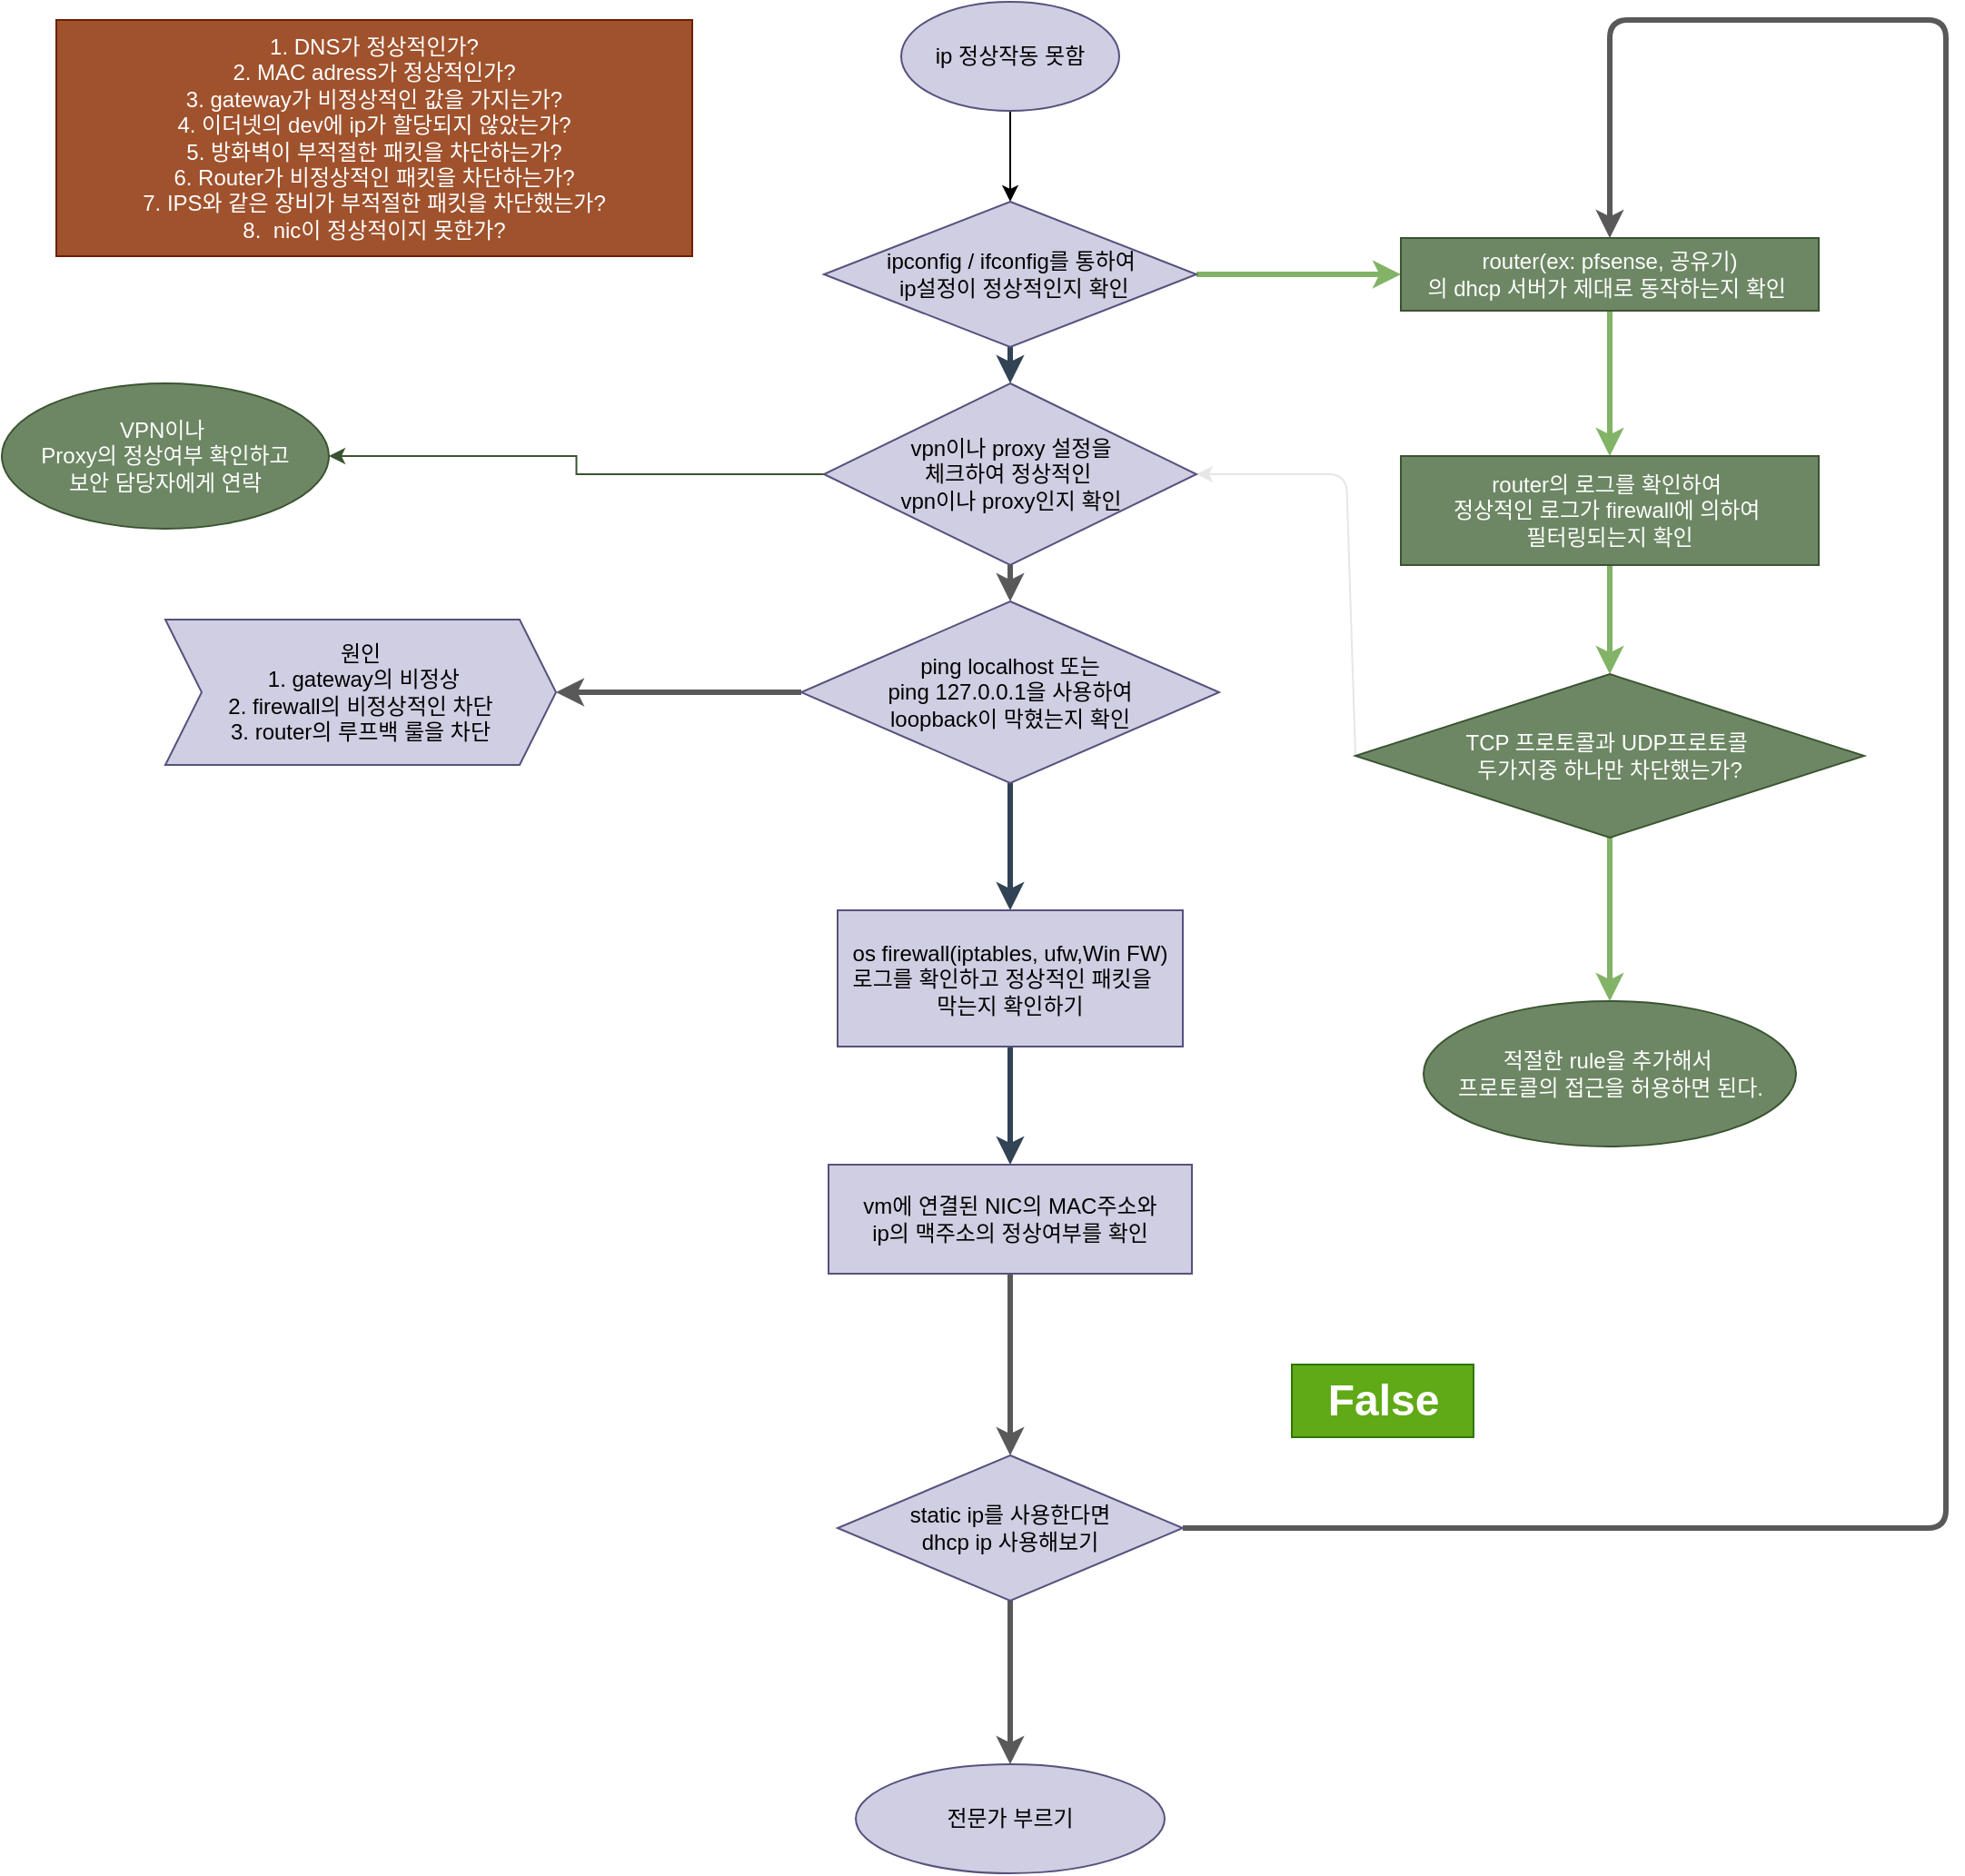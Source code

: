 <mxfile>
    <diagram id="pf5CX3rk4NWtddjPnqxm" name="페이지-1">
        <mxGraphModel dx="1974" dy="447" grid="1" gridSize="10" guides="1" tooltips="1" connect="1" arrows="1" fold="1" page="1" pageScale="1" pageWidth="827" pageHeight="1169" math="0" shadow="0">
            <root>
                <mxCell id="0"/>
                <mxCell id="1" parent="0"/>
                <mxCell id="6" value="" style="edgeStyle=none;html=1;exitX=1;exitY=0.5;exitDx=0;exitDy=0;fillColor=#d5e8d4;strokeColor=#82b366;gradientColor=#97d077;strokeWidth=3;" parent="1" source="17" target="5" edge="1">
                    <mxGeometry relative="1" as="geometry">
                        <mxPoint x="320" y="140" as="sourcePoint"/>
                    </mxGeometry>
                </mxCell>
                <mxCell id="8" value="" style="edgeStyle=none;html=1;fillColor=#d5e8d4;gradientColor=#97d077;strokeColor=#82b366;strokeWidth=3;" parent="1" source="5" target="7" edge="1">
                    <mxGeometry relative="1" as="geometry"/>
                </mxCell>
                <mxCell id="5" value="router(ex: pfsense, 공유기)&lt;br&gt;의 dhcp 서버가 제대로 동작하는지 확인&amp;nbsp;" style="whiteSpace=wrap;html=1;rounded=0;fillColor=#6d8764;fontColor=#ffffff;strokeColor=#3A5431;" parent="1" vertex="1">
                    <mxGeometry x="450" y="140" width="230" height="40" as="geometry"/>
                </mxCell>
                <mxCell id="24" value="" style="edgeStyle=none;html=1;fillColor=#d5e8d4;gradientColor=#97d077;strokeColor=#82b366;strokeWidth=3;" parent="1" source="7" target="23" edge="1">
                    <mxGeometry relative="1" as="geometry"/>
                </mxCell>
                <mxCell id="7" value="router의 로그를 확인하여&amp;nbsp;&lt;br&gt;정상적인 로그가 firewall에 의하여&amp;nbsp;&lt;br&gt;필터링되는지 확인" style="whiteSpace=wrap;html=1;rounded=0;fillColor=#6d8764;fontColor=#ffffff;strokeColor=#3A5431;" parent="1" vertex="1">
                    <mxGeometry x="450" y="260" width="230" height="60" as="geometry"/>
                </mxCell>
                <mxCell id="16" style="edgeStyle=none;html=1;exitX=0.5;exitY=1;exitDx=0;exitDy=0;entryX=0.5;entryY=0;entryDx=0;entryDy=0;" parent="1" source="13" target="17" edge="1">
                    <mxGeometry relative="1" as="geometry">
                        <mxPoint x="235" y="120" as="targetPoint"/>
                    </mxGeometry>
                </mxCell>
                <mxCell id="13" value="&lt;font color=&quot;#000000&quot;&gt;ip 정상작동 못함&lt;/font&gt;" style="ellipse;whiteSpace=wrap;html=1;rounded=0;fillColor=#d0cee2;strokeColor=#56517e;" parent="1" vertex="1">
                    <mxGeometry x="175" y="10" width="120" height="60" as="geometry"/>
                </mxCell>
                <mxCell id="56" style="edgeStyle=none;html=1;exitX=0.5;exitY=1;exitDx=0;exitDy=0;entryX=0.5;entryY=0;entryDx=0;entryDy=0;strokeColor=#314354;strokeWidth=3;fillColor=#647687;" parent="1" source="17" target="55" edge="1">
                    <mxGeometry relative="1" as="geometry"/>
                </mxCell>
                <mxCell id="17" value="&lt;font color=&quot;#000000&quot;&gt;ipconfig / ifconfig를 통하여&lt;br&gt;&amp;nbsp;ip설정이 정상적인지 확인&lt;/font&gt;" style="rhombus;whiteSpace=wrap;html=1;fillColor=#d0cee2;strokeColor=#56517e;" parent="1" vertex="1">
                    <mxGeometry x="132.5" y="120" width="205" height="80" as="geometry"/>
                </mxCell>
                <mxCell id="28" value="" style="edgeStyle=none;html=1;fillColor=#d5e8d4;gradientColor=#97d077;strokeColor=#82b366;strokeWidth=3;" parent="1" source="23" target="27" edge="1">
                    <mxGeometry relative="1" as="geometry"/>
                </mxCell>
                <mxCell id="58" style="edgeStyle=none;html=1;exitX=0;exitY=0.5;exitDx=0;exitDy=0;entryX=1;entryY=0.5;entryDx=0;entryDy=0;fontSize=10;strokeColor=#E6E6E6;" parent="1" source="23" target="55" edge="1">
                    <mxGeometry relative="1" as="geometry">
                        <Array as="points">
                            <mxPoint x="420" y="270"/>
                        </Array>
                    </mxGeometry>
                </mxCell>
                <mxCell id="23" value="TCP 프로토콜과 UDP프로토콜&amp;nbsp;&lt;br&gt;두가지중 하나만 차단했는가?" style="rhombus;whiteSpace=wrap;html=1;fillColor=#6d8764;strokeColor=#3A5431;fontColor=#ffffff;rounded=0;" parent="1" vertex="1">
                    <mxGeometry x="425" y="380" width="280" height="90" as="geometry"/>
                </mxCell>
                <mxCell id="27" value="적절한 rule을 추가해서&amp;nbsp;&lt;br&gt;프로토콜의 접근을 허용하면 된다." style="ellipse;whiteSpace=wrap;html=1;fillColor=#6d8764;strokeColor=#3A5431;fontColor=#ffffff;rounded=0;" parent="1" vertex="1">
                    <mxGeometry x="462.5" y="560" width="205" height="80" as="geometry"/>
                </mxCell>
                <mxCell id="42" value="" style="edgeStyle=none;html=1;strokeColor=#314354;strokeWidth=3;fillColor=#647687;exitX=0.5;exitY=1;exitDx=0;exitDy=0;entryX=0.5;entryY=0;entryDx=0;entryDy=0;" parent="1" source="29" target="RXkveW3knO59sQbRd9oq-95" edge="1">
                    <mxGeometry relative="1" as="geometry">
                        <mxPoint x="232.5" y="840" as="targetPoint"/>
                        <mxPoint x="232.5" y="770" as="sourcePoint"/>
                    </mxGeometry>
                </mxCell>
                <mxCell id="29" value="&lt;div style=&quot;text-align: left&quot;&gt;&lt;font color=&quot;#000000&quot;&gt;&lt;span&gt;os firewall(iptables, ufw,Win FW&lt;/span&gt;&lt;span&gt;)&lt;/span&gt;&lt;/font&gt;&lt;/div&gt;&lt;div style=&quot;text-align: left&quot;&gt;&lt;span&gt;&lt;font color=&quot;#000000&quot;&gt;로그를 확인하고 정상적인 패킷을&amp;nbsp;&lt;/font&gt;&lt;/span&gt;&lt;/div&gt;&lt;font color=&quot;#000000&quot;&gt;막는지 확인하기&lt;/font&gt;" style="whiteSpace=wrap;html=1;rounded=0;align=center;fillColor=#d0cee2;strokeColor=#56517e;" parent="1" vertex="1">
                    <mxGeometry x="140" y="510" width="190" height="75" as="geometry"/>
                </mxCell>
                <mxCell id="38" value="" style="edgeStyle=none;html=1;strokeColor=#314354;strokeWidth=3;fillColor=#647687;exitX=0.5;exitY=1;exitDx=0;exitDy=0;" parent="1" source="RXkveW3knO59sQbRd9oq-87" target="29" edge="1">
                    <mxGeometry relative="1" as="geometry">
                        <mxPoint x="235" y="570" as="sourcePoint"/>
                    </mxGeometry>
                </mxCell>
                <mxCell id="45" style="edgeStyle=none;html=1;exitX=1;exitY=0.5;exitDx=0;exitDy=0;entryX=0.5;entryY=0;entryDx=0;entryDy=0;strokeColor=#595959;strokeWidth=3;" parent="1" source="41" target="5" edge="1">
                    <mxGeometry relative="1" as="geometry">
                        <Array as="points">
                            <mxPoint x="750" y="850"/>
                            <mxPoint x="750" y="20"/>
                            <mxPoint x="565" y="20"/>
                        </Array>
                    </mxGeometry>
                </mxCell>
                <mxCell id="RXkveW3knO59sQbRd9oq-98" value="" style="edgeStyle=orthogonalEdgeStyle;rounded=0;orthogonalLoop=1;jettySize=auto;html=1;strokeColor=#595959;strokeWidth=3;fontSize=15;fontColor=#030303;" parent="1" source="41" target="RXkveW3knO59sQbRd9oq-97" edge="1">
                    <mxGeometry relative="1" as="geometry"/>
                </mxCell>
                <mxCell id="41" value="&lt;font color=&quot;#000000&quot;&gt;static ip를 사용한다면&lt;br&gt;dhcp ip 사용해보기&lt;/font&gt;" style="rhombus;whiteSpace=wrap;html=1;rounded=0;fillColor=#d0cee2;strokeColor=#56517e;" parent="1" vertex="1">
                    <mxGeometry x="140" y="810" width="190" height="80" as="geometry"/>
                </mxCell>
                <mxCell id="46" value="False" style="text;strokeColor=#2D7600;fillColor=#60a917;html=1;fontSize=24;fontStyle=1;verticalAlign=middle;align=center;fontColor=#ffffff;" parent="1" vertex="1">
                    <mxGeometry x="390" y="760" width="100" height="40" as="geometry"/>
                </mxCell>
                <mxCell id="RXkveW3knO59sQbRd9oq-68" value="" style="edgeStyle=orthogonalEdgeStyle;rounded=0;orthogonalLoop=1;jettySize=auto;html=1;fillColor=#6d8764;strokeColor=#3A5431;" parent="1" source="55" target="RXkveW3knO59sQbRd9oq-67" edge="1">
                    <mxGeometry relative="1" as="geometry"/>
                </mxCell>
                <mxCell id="RXkveW3knO59sQbRd9oq-92" style="edgeStyle=orthogonalEdgeStyle;rounded=0;orthogonalLoop=1;jettySize=auto;html=1;exitX=0.5;exitY=1;exitDx=0;exitDy=0;entryX=0.5;entryY=0;entryDx=0;entryDy=0;strokeColor=#595959;strokeWidth=3;fontSize=15;fontColor=#030303;" parent="1" source="55" target="RXkveW3knO59sQbRd9oq-87" edge="1">
                    <mxGeometry relative="1" as="geometry"/>
                </mxCell>
                <mxCell id="55" value="&lt;font face=&quot;helvetica&quot; style=&quot;line-height: 1.2; font-size: 12px;&quot;&gt;&lt;font color=&quot;#000000&quot;&gt;vpn이나 proxy 설정을&lt;br&gt;체크하여 정상적인&amp;nbsp;&lt;br&gt;vpn이나 proxy인지 확인&lt;/font&gt;&lt;br&gt;&lt;/font&gt;" style="rhombus;whiteSpace=wrap;html=1;fillColor=#d0cee2;strokeColor=#56517e;" parent="1" vertex="1">
                    <mxGeometry x="132.5" y="220" width="205" height="100" as="geometry"/>
                </mxCell>
                <mxCell id="RXkveW3knO59sQbRd9oq-67" value="VPN이나&amp;nbsp;&lt;br&gt;Proxy의 정상여부 확인하고&lt;br&gt;보안 담당자에게 연락&lt;br&gt;" style="ellipse;whiteSpace=wrap;html=1;fillColor=#6d8764;strokeColor=#3A5431;fontColor=#ffffff;" parent="1" vertex="1">
                    <mxGeometry x="-320" y="220" width="180" height="80" as="geometry"/>
                </mxCell>
                <mxCell id="RXkveW3knO59sQbRd9oq-113" value="" style="edgeStyle=orthogonalEdgeStyle;rounded=0;orthogonalLoop=1;jettySize=auto;html=1;strokeColor=#595959;strokeWidth=3;fontSize=12;fontColor=#030303;" parent="1" source="RXkveW3knO59sQbRd9oq-87" target="RXkveW3knO59sQbRd9oq-112" edge="1">
                    <mxGeometry relative="1" as="geometry"/>
                </mxCell>
                <mxCell id="RXkveW3knO59sQbRd9oq-87" value="&lt;font color=&quot;#000000&quot;&gt;ping localhost 또는&lt;br&gt;ping 127.0.0.1을 사용하여 &lt;br&gt;loopback이 막혔는지 확인&lt;/font&gt;" style="rhombus;whiteSpace=wrap;html=1;fillColor=#d0cee2;strokeColor=#56517e;" parent="1" vertex="1">
                    <mxGeometry x="120" y="340" width="230" height="100" as="geometry"/>
                </mxCell>
                <mxCell id="RXkveW3knO59sQbRd9oq-96" style="edgeStyle=orthogonalEdgeStyle;rounded=0;orthogonalLoop=1;jettySize=auto;html=1;exitX=0.5;exitY=1;exitDx=0;exitDy=0;entryX=0.5;entryY=0;entryDx=0;entryDy=0;strokeColor=#595959;strokeWidth=3;fontSize=15;fontColor=#030303;" parent="1" source="RXkveW3knO59sQbRd9oq-95" target="41" edge="1">
                    <mxGeometry relative="1" as="geometry"/>
                </mxCell>
                <mxCell id="RXkveW3knO59sQbRd9oq-95" value="&lt;font color=&quot;#000000&quot;&gt;vm에 연결된 NIC의 MAC주소와&lt;br&gt;ip의 맥주소의 정상여부를 확인&lt;/font&gt;" style="whiteSpace=wrap;html=1;rounded=0;fillColor=#d0cee2;strokeColor=#56517e;" parent="1" vertex="1">
                    <mxGeometry x="135" y="650" width="200" height="60" as="geometry"/>
                </mxCell>
                <mxCell id="RXkveW3knO59sQbRd9oq-97" value="&lt;font color=&quot;#000000&quot;&gt;전문가 부르기&lt;/font&gt;" style="ellipse;whiteSpace=wrap;html=1;fillColor=#d0cee2;strokeColor=#56517e;rounded=0;" parent="1" vertex="1">
                    <mxGeometry x="150" y="980" width="170" height="60" as="geometry"/>
                </mxCell>
                <mxCell id="RXkveW3knO59sQbRd9oq-109" value="1. DNS가 정상적인가?&lt;br&gt;2. MAC adress가 정상적인가?&lt;br&gt;3. gateway가 비정상적인 값을 가지는가?&lt;br&gt;4. 이더넷의 dev에 ip가 할당되지 않았는가?&lt;br&gt;5. 방화벽이 부적절한 패킷을 차단하는가?&lt;br&gt;6. Router가 비정상적인 패킷을 차단하는가?&lt;br&gt;7. IPS와 같은 장비가 부적절한 패킷을 차단했는가?&lt;br&gt;8.&amp;nbsp; nic이 정상적이지 못한가?" style="rounded=0;whiteSpace=wrap;html=1;fontSize=12;fontColor=#ffffff;fillColor=#a0522d;strokeColor=#6D1F00;" parent="1" vertex="1">
                    <mxGeometry x="-290" y="20" width="350" height="130" as="geometry"/>
                </mxCell>
                <mxCell id="RXkveW3knO59sQbRd9oq-112" value="&lt;font color=&quot;#000000&quot;&gt;원인&lt;br&gt;&amp;nbsp;1. gateway의 비정상&lt;br&gt;2. firewall의 비정상적인 차단&lt;br&gt;3. router의 루프백 룰을 차단&lt;/font&gt;" style="shape=step;perimeter=stepPerimeter;whiteSpace=wrap;html=1;fixedSize=1;fillColor=#d0cee2;strokeColor=#56517e;" parent="1" vertex="1">
                    <mxGeometry x="-230" y="350" width="215" height="80" as="geometry"/>
                </mxCell>
            </root>
        </mxGraphModel>
    </diagram>
</mxfile>